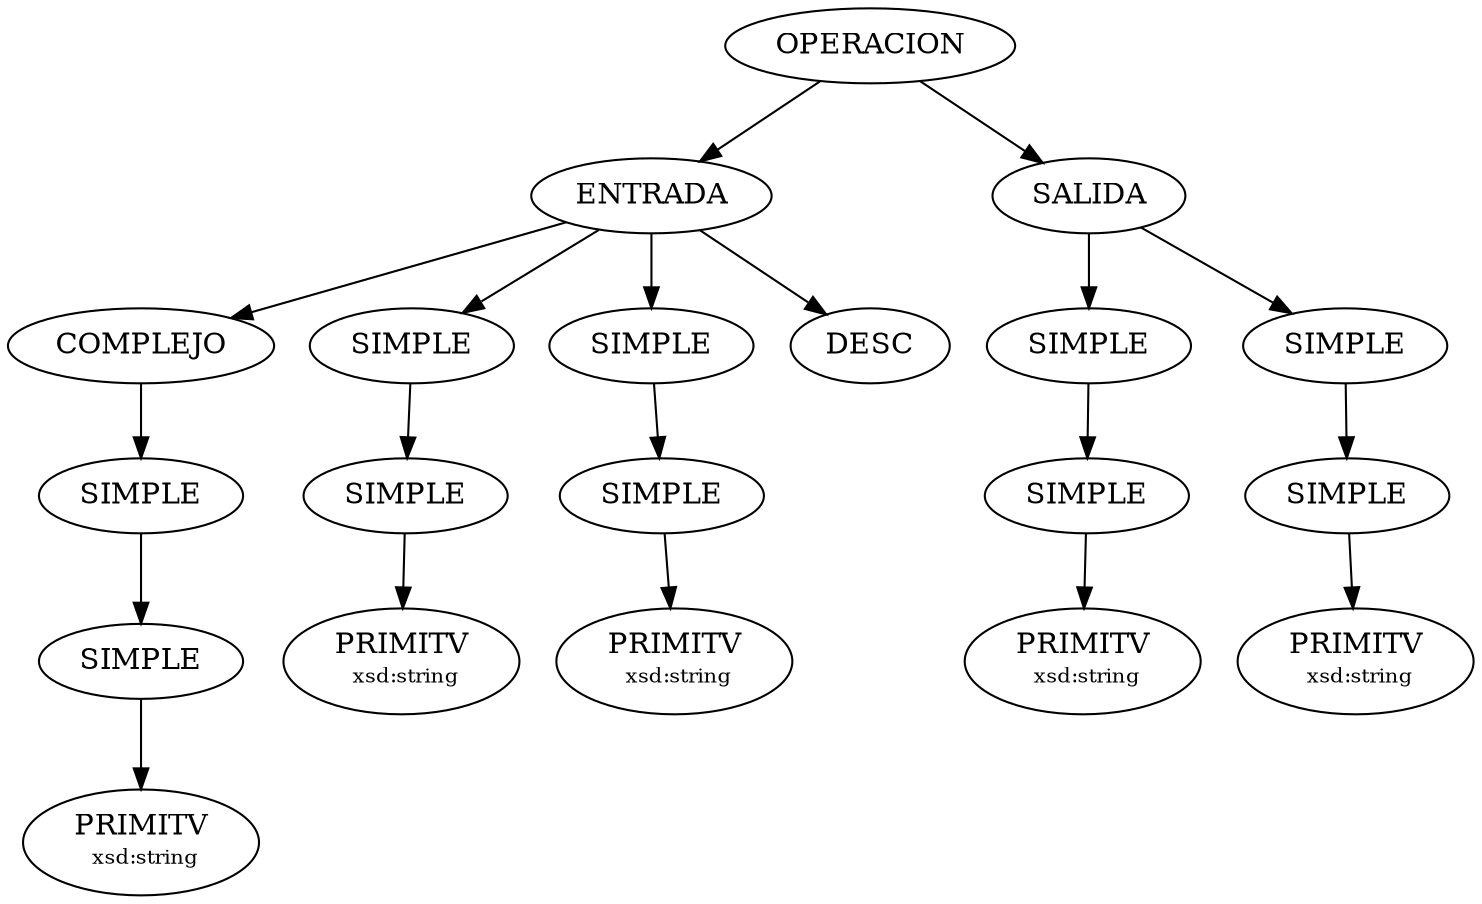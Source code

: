 digraph G
{
N0R0n0 [label="OPERACION"];
N1R0n0 [label="ENTRADA"];
N2R1n0 [label="COMPLEJO"];
N3R3n0 [label="SIMPLE"];
N4R3n0 [label="SIMPLE"];
N5R0n0 [label=<PRIMITV<BR/> <FONT POINT-SIZE="10">xsd:string</FONT>>];
N2R1n1 [label="SIMPLE"];
N3R2n0 [label="SIMPLE"];
N4R2n0 [label=<PRIMITV<BR/> <FONT POINT-SIZE="10">xsd:string</FONT>>];
N2R1n2 [label="SIMPLE"];
N3R4n0 [label="SIMPLE"];
N4R4n0 [label=<PRIMITV<BR/> <FONT POINT-SIZE="10">xsd:string</FONT>>];
N2R1n3 [label=<DESC>];
N1R0n1 [label="SALIDA"];
N2R0n0 [label="SIMPLE"];
N3R0n0 [label="SIMPLE"];
N4R0n0 [label=<PRIMITV<BR/> <FONT POINT-SIZE="10">xsd:string</FONT>>];
N2R0n1 [label="SIMPLE"];
N3R1n0 [label="SIMPLE"];
N4R1n0 [label=<PRIMITV<BR/> <FONT POINT-SIZE="10">xsd:string</FONT>>];

N0R0n0 -> N1R0n0;
N1R0n0 -> N2R1n0;
N2R1n0 -> N3R3n0;
N3R3n0 -> N4R3n0;
N4R3n0 -> N5R0n0;
N1R0n0 -> N2R1n1;
N2R1n1 -> N3R2n0;
N3R2n0 -> N4R2n0;
N1R0n0 -> N2R1n2;
N2R1n2 -> N3R4n0;
N3R4n0 -> N4R4n0;
N1R0n0 -> N2R1n3;
N0R0n0 -> N1R0n1;
N1R0n1 -> N2R0n0;
N2R0n0 -> N3R0n0;
N3R0n0 -> N4R0n0;
N1R0n1 -> N2R0n1;
N2R0n1 -> N3R1n0;
N3R1n0 -> N4R1n0;

}

